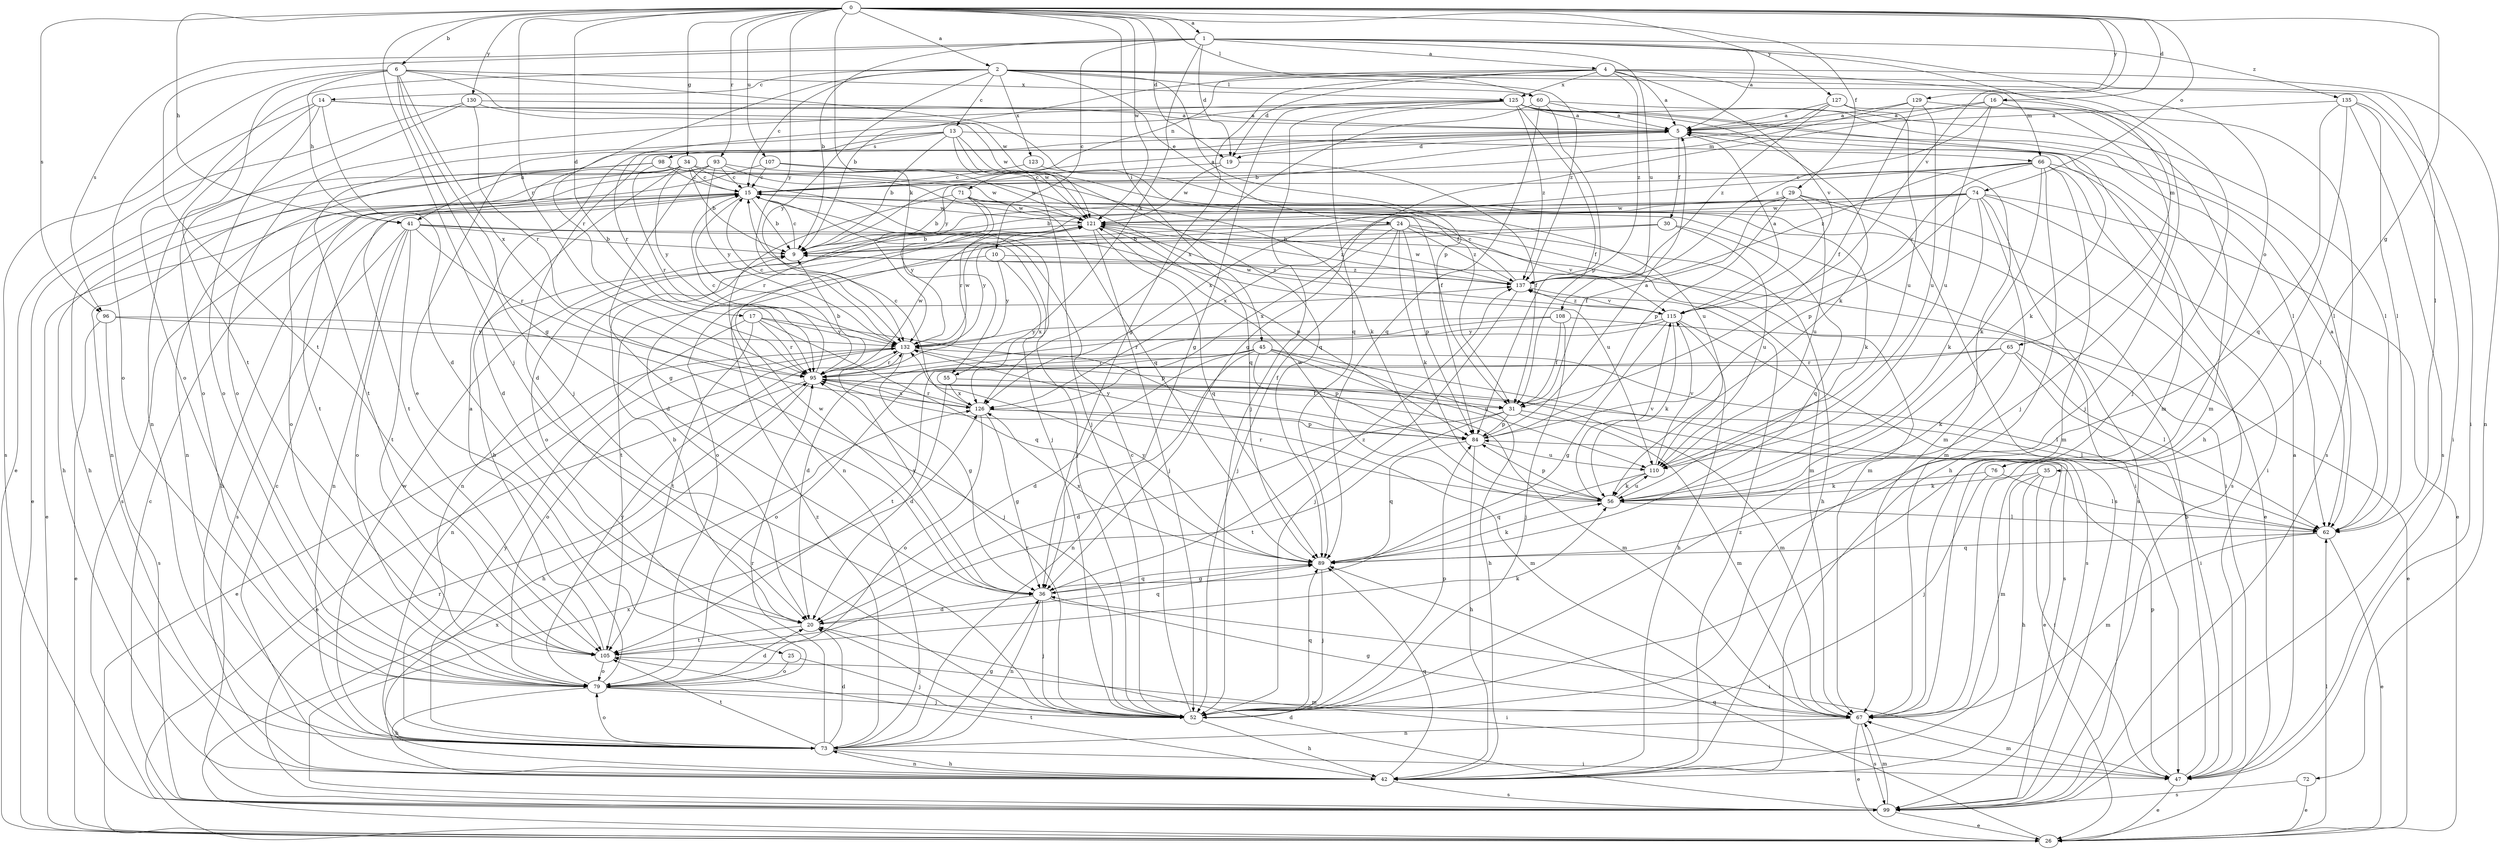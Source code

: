 strict digraph  {
0;
1;
2;
4;
5;
6;
9;
10;
13;
14;
15;
16;
17;
19;
20;
24;
25;
26;
29;
30;
31;
34;
35;
36;
41;
42;
45;
47;
52;
55;
56;
60;
62;
65;
66;
67;
71;
72;
73;
74;
76;
79;
84;
89;
93;
95;
96;
98;
99;
105;
107;
108;
110;
115;
121;
123;
125;
126;
127;
129;
130;
132;
135;
137;
0 -> 1  [label=a];
0 -> 2  [label=a];
0 -> 6  [label=b];
0 -> 16  [label=d];
0 -> 17  [label=d];
0 -> 19  [label=d];
0 -> 29  [label=f];
0 -> 34  [label=g];
0 -> 35  [label=g];
0 -> 41  [label=h];
0 -> 45  [label=i];
0 -> 52  [label=j];
0 -> 55  [label=k];
0 -> 60  [label=l];
0 -> 74  [label=o];
0 -> 93  [label=r];
0 -> 95  [label=r];
0 -> 96  [label=s];
0 -> 107  [label=u];
0 -> 115  [label=v];
0 -> 121  [label=w];
0 -> 127  [label=y];
0 -> 129  [label=y];
0 -> 130  [label=y];
0 -> 132  [label=y];
1 -> 4  [label=a];
1 -> 5  [label=a];
1 -> 9  [label=b];
1 -> 10  [label=c];
1 -> 19  [label=d];
1 -> 55  [label=k];
1 -> 65  [label=m];
1 -> 76  [label=o];
1 -> 96  [label=s];
1 -> 105  [label=t];
1 -> 108  [label=u];
1 -> 135  [label=z];
2 -> 13  [label=c];
2 -> 14  [label=c];
2 -> 15  [label=c];
2 -> 24  [label=e];
2 -> 47  [label=i];
2 -> 60  [label=l];
2 -> 62  [label=l];
2 -> 79  [label=o];
2 -> 84  [label=p];
2 -> 95  [label=r];
2 -> 123  [label=x];
2 -> 132  [label=y];
2 -> 137  [label=z];
4 -> 5  [label=a];
4 -> 9  [label=b];
4 -> 19  [label=d];
4 -> 36  [label=g];
4 -> 52  [label=j];
4 -> 66  [label=m];
4 -> 71  [label=n];
4 -> 72  [label=n];
4 -> 115  [label=v];
4 -> 125  [label=x];
4 -> 137  [label=z];
5 -> 19  [label=d];
5 -> 20  [label=d];
5 -> 30  [label=f];
5 -> 41  [label=h];
5 -> 56  [label=k];
6 -> 31  [label=f];
6 -> 36  [label=g];
6 -> 41  [label=h];
6 -> 52  [label=j];
6 -> 79  [label=o];
6 -> 105  [label=t];
6 -> 121  [label=w];
6 -> 125  [label=x];
6 -> 126  [label=x];
9 -> 15  [label=c];
9 -> 137  [label=z];
10 -> 105  [label=t];
10 -> 126  [label=x];
10 -> 132  [label=y];
10 -> 137  [label=z];
13 -> 9  [label=b];
13 -> 25  [label=e];
13 -> 52  [label=j];
13 -> 66  [label=m];
13 -> 89  [label=q];
13 -> 98  [label=s];
13 -> 105  [label=t];
13 -> 121  [label=w];
14 -> 5  [label=a];
14 -> 20  [label=d];
14 -> 62  [label=l];
14 -> 73  [label=n];
14 -> 79  [label=o];
14 -> 99  [label=s];
15 -> 5  [label=a];
15 -> 9  [label=b];
15 -> 26  [label=e];
15 -> 42  [label=h];
15 -> 47  [label=i];
15 -> 52  [label=j];
15 -> 95  [label=r];
15 -> 99  [label=s];
15 -> 121  [label=w];
16 -> 5  [label=a];
16 -> 36  [label=g];
16 -> 52  [label=j];
16 -> 99  [label=s];
16 -> 110  [label=u];
16 -> 137  [label=z];
17 -> 73  [label=n];
17 -> 84  [label=p];
17 -> 89  [label=q];
17 -> 95  [label=r];
17 -> 105  [label=t];
17 -> 132  [label=y];
19 -> 15  [label=c];
19 -> 31  [label=f];
19 -> 121  [label=w];
20 -> 9  [label=b];
20 -> 52  [label=j];
20 -> 89  [label=q];
20 -> 105  [label=t];
24 -> 9  [label=b];
24 -> 42  [label=h];
24 -> 52  [label=j];
24 -> 56  [label=k];
24 -> 73  [label=n];
24 -> 84  [label=p];
24 -> 115  [label=v];
24 -> 126  [label=x];
24 -> 137  [label=z];
25 -> 52  [label=j];
25 -> 79  [label=o];
26 -> 62  [label=l];
26 -> 89  [label=q];
26 -> 126  [label=x];
29 -> 20  [label=d];
29 -> 26  [label=e];
29 -> 31  [label=f];
29 -> 84  [label=p];
29 -> 99  [label=s];
29 -> 110  [label=u];
29 -> 121  [label=w];
30 -> 9  [label=b];
30 -> 79  [label=o];
30 -> 89  [label=q];
30 -> 110  [label=u];
31 -> 20  [label=d];
31 -> 26  [label=e];
31 -> 67  [label=m];
31 -> 84  [label=p];
31 -> 105  [label=t];
34 -> 9  [label=b];
34 -> 15  [label=c];
34 -> 20  [label=d];
34 -> 42  [label=h];
34 -> 52  [label=j];
34 -> 56  [label=k];
34 -> 73  [label=n];
34 -> 79  [label=o];
34 -> 132  [label=y];
35 -> 42  [label=h];
35 -> 47  [label=i];
35 -> 56  [label=k];
35 -> 67  [label=m];
36 -> 20  [label=d];
36 -> 47  [label=i];
36 -> 52  [label=j];
36 -> 73  [label=n];
36 -> 89  [label=q];
36 -> 121  [label=w];
36 -> 132  [label=y];
36 -> 137  [label=z];
41 -> 9  [label=b];
41 -> 67  [label=m];
41 -> 73  [label=n];
41 -> 79  [label=o];
41 -> 95  [label=r];
41 -> 99  [label=s];
41 -> 105  [label=t];
41 -> 110  [label=u];
42 -> 15  [label=c];
42 -> 73  [label=n];
42 -> 89  [label=q];
42 -> 99  [label=s];
42 -> 105  [label=t];
42 -> 137  [label=z];
45 -> 20  [label=d];
45 -> 42  [label=h];
45 -> 73  [label=n];
45 -> 79  [label=o];
45 -> 84  [label=p];
45 -> 95  [label=r];
45 -> 99  [label=s];
45 -> 110  [label=u];
47 -> 5  [label=a];
47 -> 9  [label=b];
47 -> 26  [label=e];
47 -> 67  [label=m];
47 -> 84  [label=p];
52 -> 15  [label=c];
52 -> 42  [label=h];
52 -> 84  [label=p];
52 -> 89  [label=q];
52 -> 95  [label=r];
55 -> 20  [label=d];
55 -> 67  [label=m];
55 -> 126  [label=x];
56 -> 62  [label=l];
56 -> 84  [label=p];
56 -> 95  [label=r];
56 -> 110  [label=u];
56 -> 115  [label=v];
56 -> 121  [label=w];
60 -> 5  [label=a];
60 -> 62  [label=l];
60 -> 84  [label=p];
60 -> 89  [label=q];
60 -> 126  [label=x];
62 -> 5  [label=a];
62 -> 26  [label=e];
62 -> 67  [label=m];
62 -> 89  [label=q];
65 -> 47  [label=i];
65 -> 56  [label=k];
65 -> 62  [label=l];
65 -> 95  [label=r];
65 -> 105  [label=t];
66 -> 15  [label=c];
66 -> 42  [label=h];
66 -> 47  [label=i];
66 -> 56  [label=k];
66 -> 67  [label=m];
66 -> 99  [label=s];
66 -> 115  [label=v];
66 -> 126  [label=x];
66 -> 137  [label=z];
67 -> 26  [label=e];
67 -> 36  [label=g];
67 -> 73  [label=n];
67 -> 99  [label=s];
71 -> 9  [label=b];
71 -> 47  [label=i];
71 -> 56  [label=k];
71 -> 73  [label=n];
71 -> 95  [label=r];
71 -> 121  [label=w];
71 -> 132  [label=y];
72 -> 26  [label=e];
72 -> 99  [label=s];
73 -> 20  [label=d];
73 -> 36  [label=g];
73 -> 42  [label=h];
73 -> 47  [label=i];
73 -> 79  [label=o];
73 -> 95  [label=r];
73 -> 105  [label=t];
73 -> 121  [label=w];
73 -> 132  [label=y];
73 -> 137  [label=z];
74 -> 9  [label=b];
74 -> 26  [label=e];
74 -> 56  [label=k];
74 -> 62  [label=l];
74 -> 67  [label=m];
74 -> 79  [label=o];
74 -> 84  [label=p];
74 -> 99  [label=s];
74 -> 121  [label=w];
74 -> 126  [label=x];
76 -> 52  [label=j];
76 -> 56  [label=k];
76 -> 62  [label=l];
79 -> 5  [label=a];
79 -> 20  [label=d];
79 -> 42  [label=h];
79 -> 52  [label=j];
79 -> 67  [label=m];
79 -> 132  [label=y];
84 -> 5  [label=a];
84 -> 42  [label=h];
84 -> 89  [label=q];
84 -> 110  [label=u];
84 -> 132  [label=y];
89 -> 36  [label=g];
89 -> 52  [label=j];
89 -> 56  [label=k];
89 -> 126  [label=x];
89 -> 132  [label=y];
93 -> 15  [label=c];
93 -> 36  [label=g];
93 -> 42  [label=h];
93 -> 89  [label=q];
93 -> 105  [label=t];
93 -> 110  [label=u];
93 -> 132  [label=y];
95 -> 9  [label=b];
95 -> 15  [label=c];
95 -> 26  [label=e];
95 -> 31  [label=f];
95 -> 42  [label=h];
95 -> 62  [label=l];
95 -> 67  [label=m];
95 -> 121  [label=w];
95 -> 126  [label=x];
96 -> 26  [label=e];
96 -> 52  [label=j];
96 -> 99  [label=s];
96 -> 132  [label=y];
98 -> 15  [label=c];
98 -> 26  [label=e];
98 -> 73  [label=n];
98 -> 89  [label=q];
98 -> 95  [label=r];
98 -> 121  [label=w];
99 -> 15  [label=c];
99 -> 20  [label=d];
99 -> 26  [label=e];
99 -> 67  [label=m];
99 -> 95  [label=r];
99 -> 126  [label=x];
105 -> 9  [label=b];
105 -> 47  [label=i];
105 -> 56  [label=k];
105 -> 79  [label=o];
107 -> 15  [label=c];
107 -> 67  [label=m];
107 -> 105  [label=t];
107 -> 121  [label=w];
108 -> 26  [label=e];
108 -> 31  [label=f];
108 -> 52  [label=j];
108 -> 95  [label=r];
108 -> 132  [label=y];
110 -> 56  [label=k];
110 -> 89  [label=q];
110 -> 115  [label=v];
115 -> 5  [label=a];
115 -> 20  [label=d];
115 -> 36  [label=g];
115 -> 42  [label=h];
115 -> 56  [label=k];
115 -> 99  [label=s];
115 -> 121  [label=w];
115 -> 132  [label=y];
115 -> 137  [label=z];
121 -> 9  [label=b];
121 -> 52  [label=j];
121 -> 67  [label=m];
121 -> 84  [label=p];
121 -> 89  [label=q];
121 -> 132  [label=y];
121 -> 137  [label=z];
123 -> 15  [label=c];
123 -> 31  [label=f];
125 -> 5  [label=a];
125 -> 31  [label=f];
125 -> 36  [label=g];
125 -> 52  [label=j];
125 -> 56  [label=k];
125 -> 62  [label=l];
125 -> 67  [label=m];
125 -> 79  [label=o];
125 -> 89  [label=q];
125 -> 95  [label=r];
125 -> 137  [label=z];
126 -> 15  [label=c];
126 -> 36  [label=g];
126 -> 67  [label=m];
126 -> 79  [label=o];
126 -> 84  [label=p];
126 -> 95  [label=r];
127 -> 5  [label=a];
127 -> 52  [label=j];
127 -> 110  [label=u];
127 -> 132  [label=y];
127 -> 137  [label=z];
129 -> 5  [label=a];
129 -> 9  [label=b];
129 -> 31  [label=f];
129 -> 67  [label=m];
129 -> 110  [label=u];
130 -> 5  [label=a];
130 -> 26  [label=e];
130 -> 79  [label=o];
130 -> 95  [label=r];
130 -> 121  [label=w];
132 -> 15  [label=c];
132 -> 26  [label=e];
132 -> 31  [label=f];
132 -> 36  [label=g];
132 -> 62  [label=l];
132 -> 79  [label=o];
132 -> 95  [label=r];
132 -> 121  [label=w];
135 -> 5  [label=a];
135 -> 42  [label=h];
135 -> 47  [label=i];
135 -> 62  [label=l];
135 -> 89  [label=q];
135 -> 99  [label=s];
137 -> 15  [label=c];
137 -> 52  [label=j];
137 -> 115  [label=v];
137 -> 121  [label=w];
}
